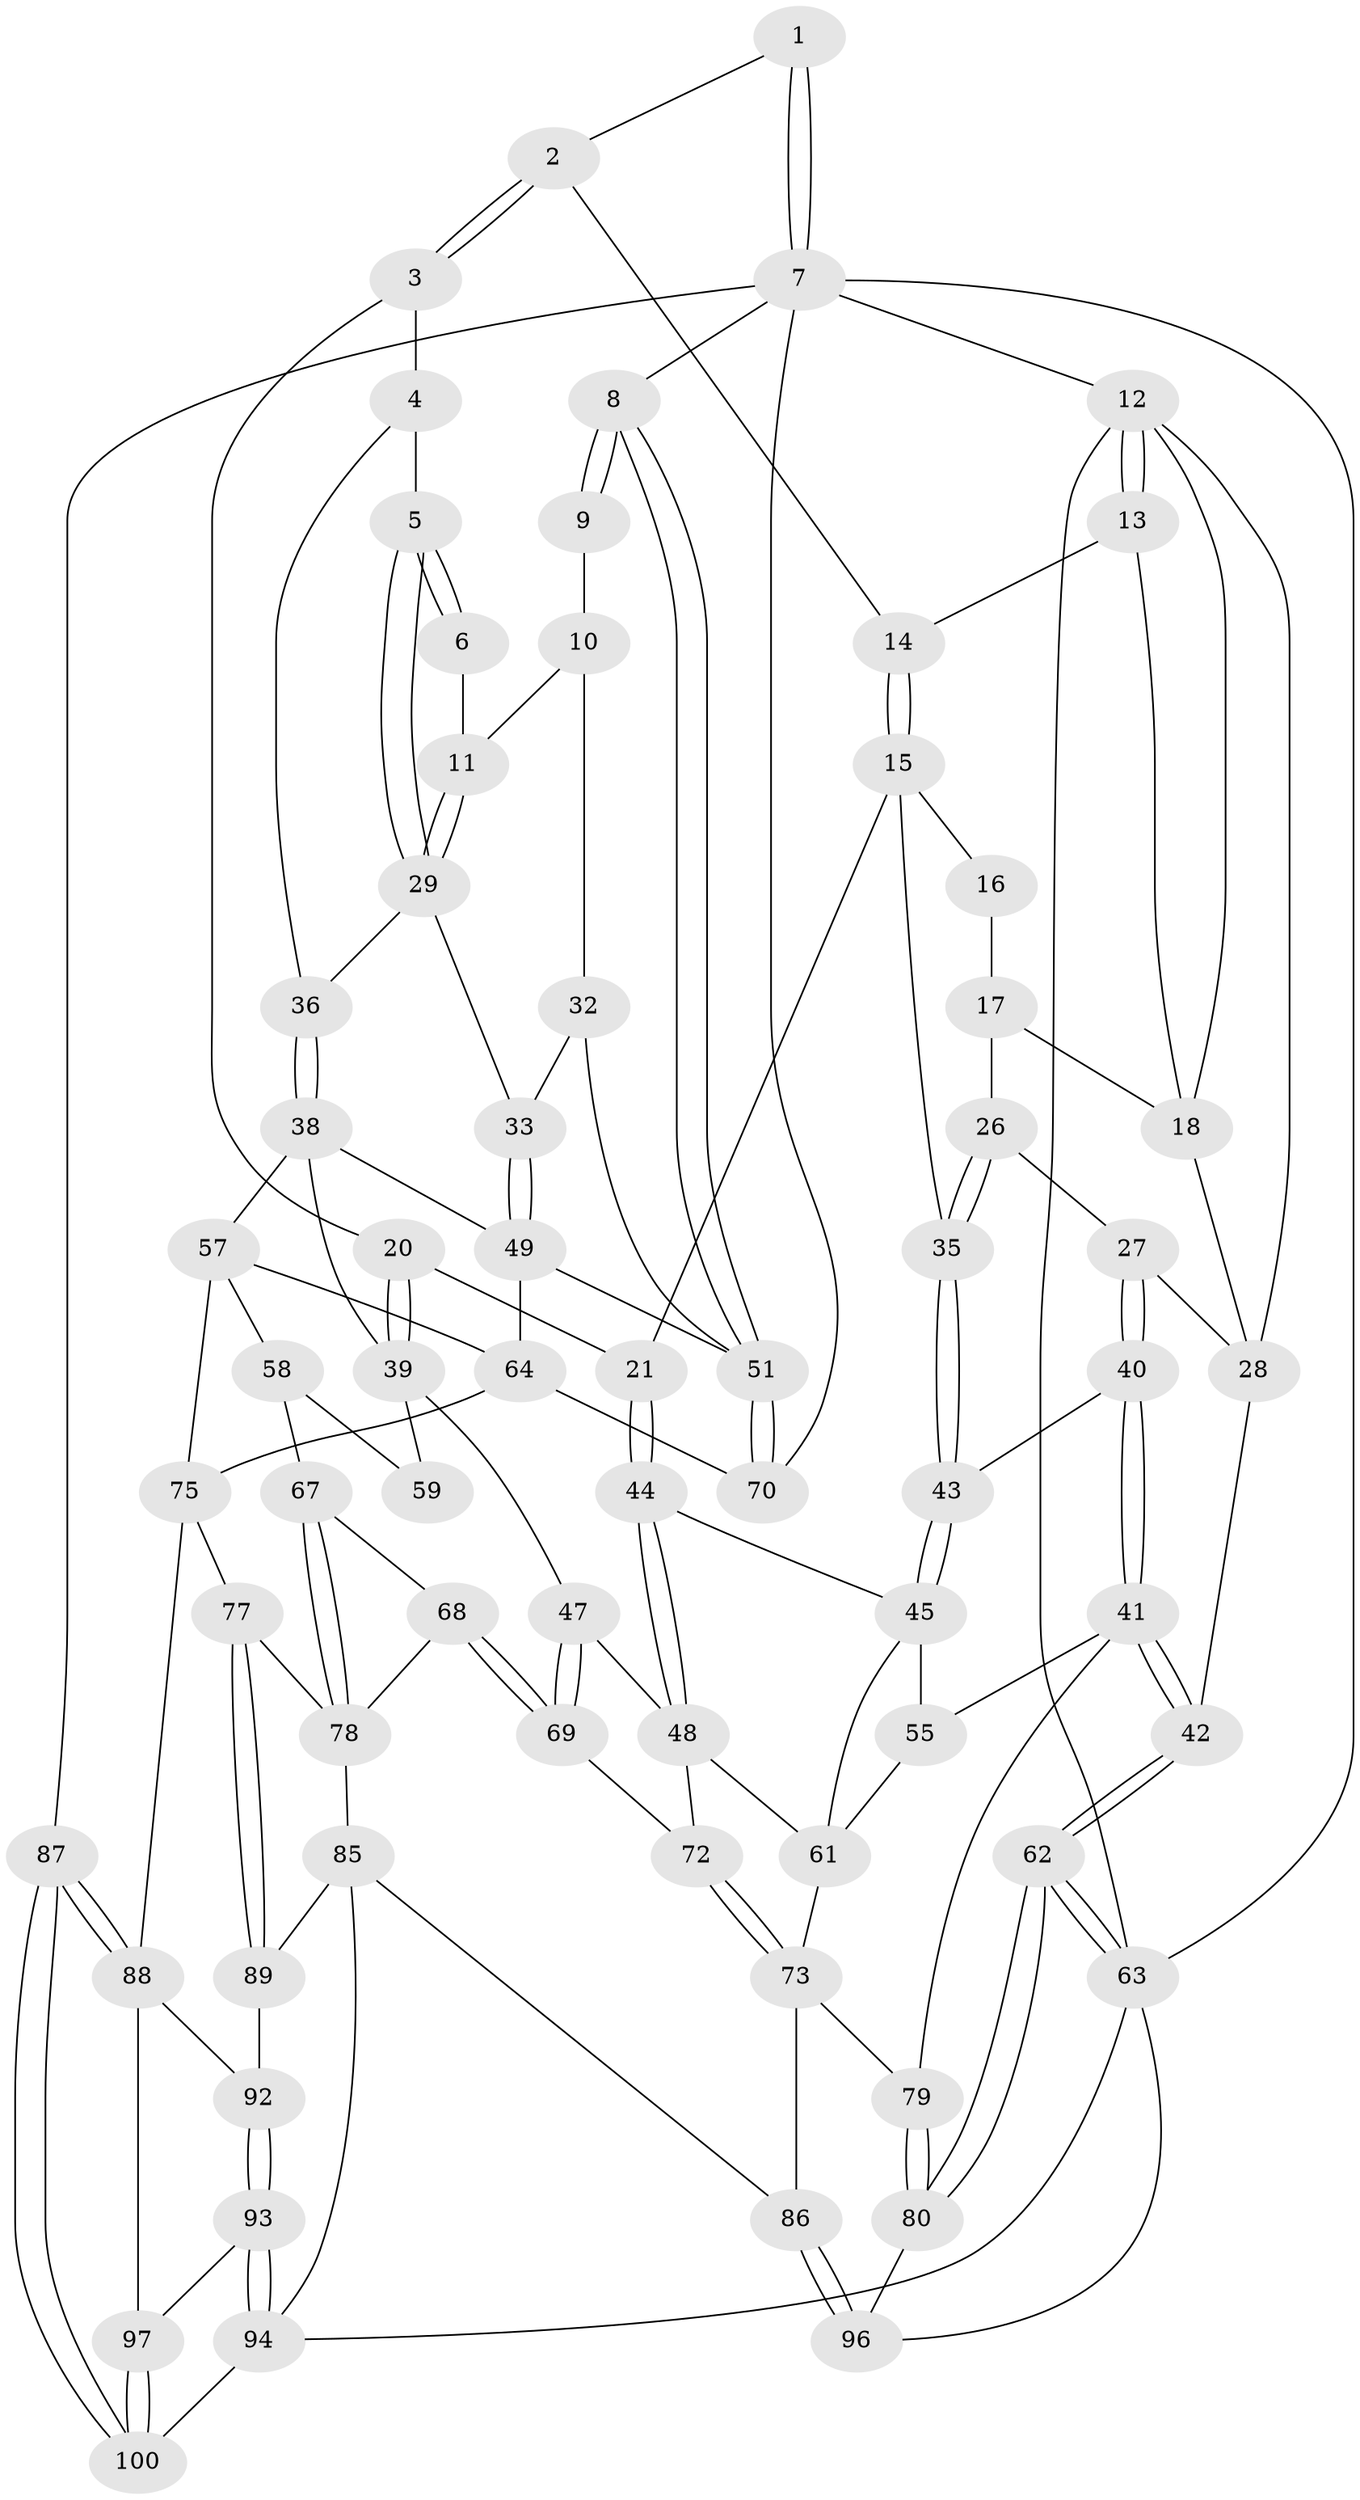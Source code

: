 // Generated by graph-tools (version 1.1) at 2025/24/03/03/25 07:24:33]
// undirected, 70 vertices, 152 edges
graph export_dot {
graph [start="1"]
  node [color=gray90,style=filled];
  1 [pos="+1+0"];
  2 [pos="+0.5812568953908855+0"];
  3 [pos="+0.5985044689127049+0",super="+19"];
  4 [pos="+0.7577673868107072+0.08713129866774445",super="+30"];
  5 [pos="+0.8384826362260904+0.11509438112390427"];
  6 [pos="+0.9532370216030229+0"];
  7 [pos="+1+0",super="+83"];
  8 [pos="+1+0.10008616889325031"];
  9 [pos="+1+0.1387046819516817"];
  10 [pos="+0.998906746991759+0.14584731926061098",super="+31"];
  11 [pos="+0.9466117453638876+0.12971997724192447"];
  12 [pos="+0+0",super="+23"];
  13 [pos="+0.18617965327060867+0"];
  14 [pos="+0.45444696297397136+0"];
  15 [pos="+0.39424537182055097+0.038718478032780036",super="+22"];
  16 [pos="+0.3045159403873883+0.0855265623620203"];
  17 [pos="+0.20852993806805376+0.07338190400717814",super="+25"];
  18 [pos="+0.13074084220785406+0.03603509211587213",super="+24"];
  20 [pos="+0.560554822188034+0.2373788659319983"];
  21 [pos="+0.41155485411907655+0.17264596520785555"];
  26 [pos="+0.23210234768877333+0.16669811043853963"];
  27 [pos="+0.13065737024005558+0.16236327637248082"];
  28 [pos="+0.1185977980540209+0.12952492883959388",super="+37"];
  29 [pos="+0.8634261270362437+0.17506053013539127",super="+34"];
  32 [pos="+0.8742563295527088+0.26421970409626216"];
  33 [pos="+0.873931293459096+0.2640549407461184"];
  35 [pos="+0.27909209536915097+0.22595341346662812"];
  36 [pos="+0.7168448562371411+0.2065529767987776"];
  38 [pos="+0.6151556197367597+0.3018246961626914",super="+50"];
  39 [pos="+0.5934602672417215+0.29775140593639937",super="+46"];
  40 [pos="+0.09491910453117623+0.2937715784474398"];
  41 [pos="+0+0.37244333996034845",super="+56"];
  42 [pos="+0+0.37789806810697996"];
  43 [pos="+0.2518776607857957+0.3077761646918642"];
  44 [pos="+0.3808040367944686+0.37347780100212447"];
  45 [pos="+0.3011399094963148+0.36759830996580645",super="+54"];
  47 [pos="+0.47474201549566464+0.4077490377846783"];
  48 [pos="+0.41682190628974+0.39854074959374",super="+60"];
  49 [pos="+0.7455159784763431+0.3674737585054677",super="+53"];
  51 [pos="+1+0.41984269347425657",super="+52"];
  55 [pos="+0.22790517619806874+0.4684192553346634"];
  57 [pos="+0.7162141727518598+0.43653571723957807",super="+65"];
  58 [pos="+0.7067788876355744+0.4450595234314122",super="+66"];
  59 [pos="+0.5918007223780963+0.4537202745882261"];
  61 [pos="+0.3580952431716465+0.4949086529498754",super="+74"];
  62 [pos="+0+0.8195183741247496"];
  63 [pos="+0+1",super="+99"];
  64 [pos="+0.8952476936888029+0.43611194628006517",super="+71"];
  67 [pos="+0.5963512562443141+0.5916360046417788"];
  68 [pos="+0.5174971661175441+0.5576703756278991"];
  69 [pos="+0.5149833707739461+0.5544416162064273"];
  70 [pos="+1+0.7300568305613273"];
  72 [pos="+0.403443630362895+0.5601500139814724"];
  73 [pos="+0.29445469655423234+0.6496997089982112",super="+81"];
  75 [pos="+0.8232866437615998+0.6611375818403205",super="+76"];
  77 [pos="+0.6580000420292071+0.682519603635239"];
  78 [pos="+0.6350794009321724+0.6593327825155785",super="+84"];
  79 [pos="+0.13539406980765126+0.7303582955775675",super="+82"];
  80 [pos="+0+0.8131185624770814",super="+95"];
  85 [pos="+0.32402268124421624+0.7758193261861006",super="+90"];
  86 [pos="+0.3130021858062787+0.7731478711870108"];
  87 [pos="+1+1"];
  88 [pos="+0.7805400647207615+0.8956476654176416",super="+91"];
  89 [pos="+0.5864042504327059+0.8131522821640875"];
  92 [pos="+0.5998632749548627+0.8452172477719054"];
  93 [pos="+0.5393038467678803+0.9381125885385357"];
  94 [pos="+0.4628644274563664+1",super="+98"];
  96 [pos="+0.21679950268352705+1"];
  97 [pos="+0.6366650894733142+0.9557289012374737"];
  100 [pos="+0.6132849674574423+1"];
  1 -- 2;
  1 -- 7;
  1 -- 7;
  2 -- 3;
  2 -- 3;
  2 -- 14;
  3 -- 4 [weight=2];
  3 -- 20;
  4 -- 5;
  4 -- 36;
  5 -- 6;
  5 -- 6;
  5 -- 29;
  5 -- 29;
  6 -- 11;
  7 -- 8;
  7 -- 12;
  7 -- 87;
  7 -- 63;
  7 -- 70;
  8 -- 9;
  8 -- 9;
  8 -- 51;
  8 -- 51;
  9 -- 10 [weight=2];
  10 -- 11;
  10 -- 32;
  11 -- 29;
  11 -- 29;
  12 -- 13;
  12 -- 13;
  12 -- 63;
  12 -- 18;
  12 -- 28;
  13 -- 14;
  13 -- 18;
  14 -- 15;
  14 -- 15;
  15 -- 16;
  15 -- 35;
  15 -- 21;
  16 -- 17 [weight=2];
  17 -- 18;
  17 -- 26;
  18 -- 28;
  20 -- 21;
  20 -- 39;
  20 -- 39;
  21 -- 44;
  21 -- 44;
  26 -- 27;
  26 -- 35;
  26 -- 35;
  27 -- 28;
  27 -- 40;
  27 -- 40;
  28 -- 42;
  29 -- 33;
  29 -- 36;
  32 -- 33;
  32 -- 51;
  33 -- 49;
  33 -- 49;
  35 -- 43;
  35 -- 43;
  36 -- 38;
  36 -- 38;
  38 -- 39;
  38 -- 49;
  38 -- 57;
  39 -- 59;
  39 -- 47;
  40 -- 41;
  40 -- 41;
  40 -- 43;
  41 -- 42;
  41 -- 42;
  41 -- 79;
  41 -- 55;
  42 -- 62;
  42 -- 62;
  43 -- 45;
  43 -- 45;
  44 -- 45;
  44 -- 48;
  44 -- 48;
  45 -- 61;
  45 -- 55;
  47 -- 48;
  47 -- 69;
  47 -- 69;
  48 -- 72;
  48 -- 61;
  49 -- 64;
  49 -- 51;
  51 -- 70;
  51 -- 70;
  55 -- 61;
  57 -- 58;
  57 -- 64;
  57 -- 75;
  58 -- 59 [weight=2];
  58 -- 67;
  61 -- 73;
  62 -- 63;
  62 -- 63;
  62 -- 80;
  62 -- 80;
  63 -- 96;
  63 -- 94;
  64 -- 75;
  64 -- 70;
  67 -- 68;
  67 -- 78;
  67 -- 78;
  68 -- 69;
  68 -- 69;
  68 -- 78;
  69 -- 72;
  72 -- 73;
  72 -- 73;
  73 -- 86;
  73 -- 79;
  75 -- 88;
  75 -- 77;
  77 -- 78;
  77 -- 89;
  77 -- 89;
  78 -- 85;
  79 -- 80 [weight=2];
  79 -- 80;
  80 -- 96;
  85 -- 86;
  85 -- 89;
  85 -- 94;
  86 -- 96;
  86 -- 96;
  87 -- 88;
  87 -- 88;
  87 -- 100;
  87 -- 100;
  88 -- 97;
  88 -- 92;
  89 -- 92;
  92 -- 93;
  92 -- 93;
  93 -- 94;
  93 -- 94;
  93 -- 97;
  94 -- 100;
  97 -- 100;
  97 -- 100;
}
